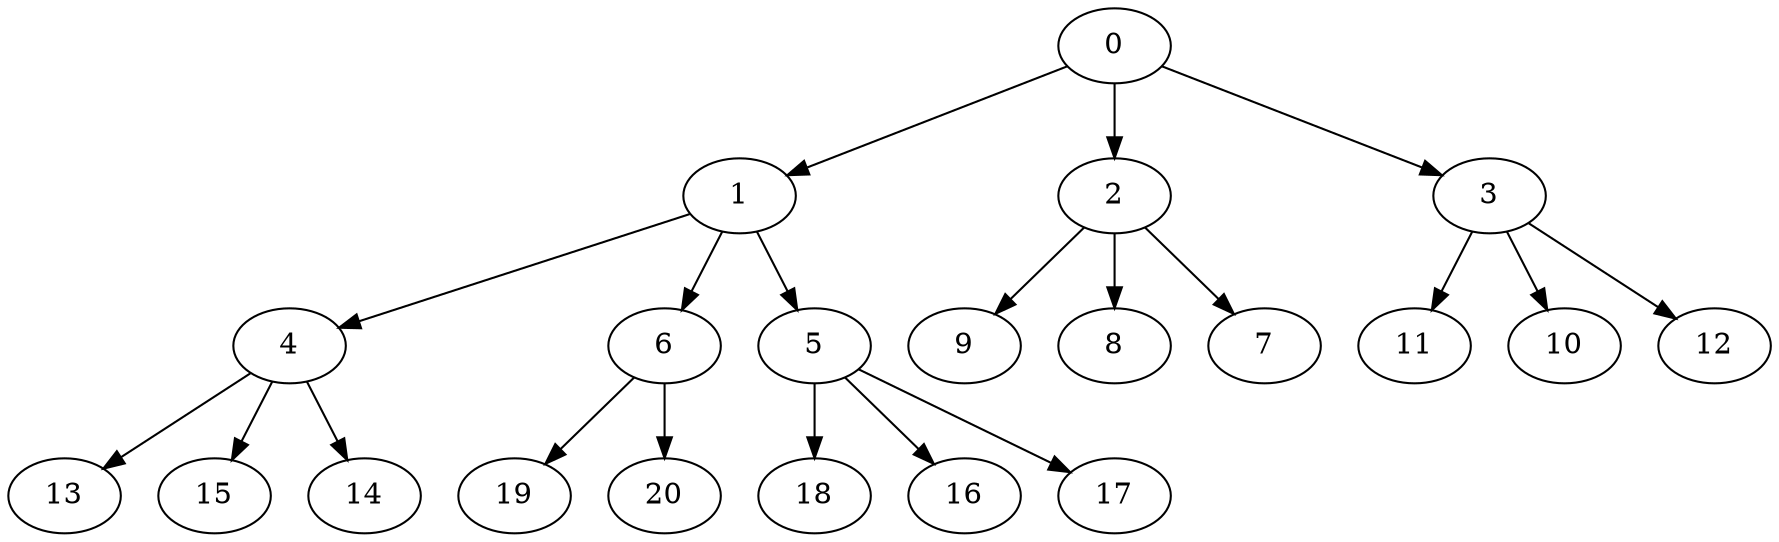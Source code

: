 digraph "OutTree-Balanced-MaxBf-3_Nodes_21_CCR_1.02_WeightType_Random" {
	graph ["Duplicate states"=0,
		GraphType=OutTree,
		"Max states in OPEN"=0,
		Modes="120000ms; topo-ordered tasks, ; Pruning: task equivalence, fixed order ready list, ; F-value: ; Optimisation: best schedule length (\
SL) optimisation on equal, ",
		NumberOfTasks=21,
		"Pruned using list schedule length"=626950,
		"States removed from OPEN"=0,
		TargetSystem="Homogeneous-6",
		"Time to schedule (ms)"=778,
		"Total idle time"=88,
		"Total schedule length"=37,
		"Total sequential time"=126,
		"Total states created"=1196323
	];
	0	["Finish time"=8,
		Processor=0,
		"Start time"=0,
		Weight=8];
	1	["Finish time"=14,
		Processor=0,
		"Start time"=8,
		Weight=6];
	0 -> 1	[Weight=7];
	2	["Finish time"=18,
		Processor=1,
		"Start time"=12,
		Weight=6];
	0 -> 2	[Weight=4];
	3	["Finish time"=15,
		Processor=2,
		"Start time"=10,
		Weight=5];
	0 -> 3	[Weight=2];
	4	["Finish time"=18,
		Processor=0,
		"Start time"=14,
		Weight=4];
	1 -> 4	[Weight=3];
	6	["Finish time"=31,
		Processor=2,
		"Start time"=22,
		Weight=9];
	1 -> 6	[Weight=8];
	5	["Finish time"=23,
		Processor=3,
		"Start time"=20,
		Weight=3];
	1 -> 5	[Weight=6];
	13	["Finish time"=28,
		Processor=0,
		"Start time"=18,
		Weight=10];
	4 -> 13	[Weight=10];
	15	["Finish time"=35,
		Processor=4,
		"Start time"=25,
		Weight=10];
	4 -> 15	[Weight=7];
	14	["Finish time"=32,
		Processor=3,
		"Start time"=23,
		Weight=9];
	4 -> 14	[Weight=4];
	9	["Finish time"=35,
		Processor=5,
		"Start time"=26,
		Weight=9];
	2 -> 9	[Weight=7];
	8	["Finish time"=36,
		Processor=3,
		"Start time"=32,
		Weight=4];
	2 -> 8	[Weight=10];
	7	["Finish time"=37,
		Processor=5,
		"Start time"=35,
		Weight=2];
	2 -> 7	[Weight=9];
	11	["Finish time"=26,
		Processor=5,
		"Start time"=18,
		Weight=8];
	3 -> 11	[Weight=3];
	10	["Finish time"=22,
		Processor=2,
		"Start time"=15,
		Weight=7];
	3 -> 10	[Weight=10];
	12	["Finish time"=25,
		Processor=4,
		"Start time"=18,
		Weight=7];
	3 -> 12	[Weight=3];
	19	["Finish time"=35,
		Processor=2,
		"Start time"=31,
		Weight=4];
	6 -> 19	[Weight=6];
	20	["Finish time"=37,
		Processor=2,
		"Start time"=35,
		Weight=2];
	6 -> 20	[Weight=10];
	18	["Finish time"=32,
		Processor=1,
		"Start time"=25,
		Weight=7];
	5 -> 18	[Weight=2];
	16	["Finish time"=36,
		Processor=1,
		"Start time"=33,
		Weight=3];
	5 -> 16	[Weight=10];
	17	["Finish time"=33,
		Processor=0,
		"Start time"=30,
		Weight=3];
	5 -> 17	[Weight=7];
}
